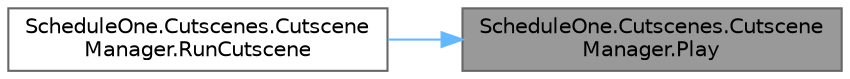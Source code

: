 digraph "ScheduleOne.Cutscenes.CutsceneManager.Play"
{
 // LATEX_PDF_SIZE
  bgcolor="transparent";
  edge [fontname=Helvetica,fontsize=10,labelfontname=Helvetica,labelfontsize=10];
  node [fontname=Helvetica,fontsize=10,shape=box,height=0.2,width=0.4];
  rankdir="RL";
  Node1 [id="Node000001",label="ScheduleOne.Cutscenes.Cutscene\lManager.Play",height=0.2,width=0.4,color="gray40", fillcolor="grey60", style="filled", fontcolor="black",tooltip=" "];
  Node1 -> Node2 [id="edge1_Node000001_Node000002",dir="back",color="steelblue1",style="solid",tooltip=" "];
  Node2 [id="Node000002",label="ScheduleOne.Cutscenes.Cutscene\lManager.RunCutscene",height=0.2,width=0.4,color="grey40", fillcolor="white", style="filled",URL="$class_schedule_one_1_1_cutscenes_1_1_cutscene_manager.html#a20e3013361a670476584f2661ad2a1fc",tooltip=" "];
}
